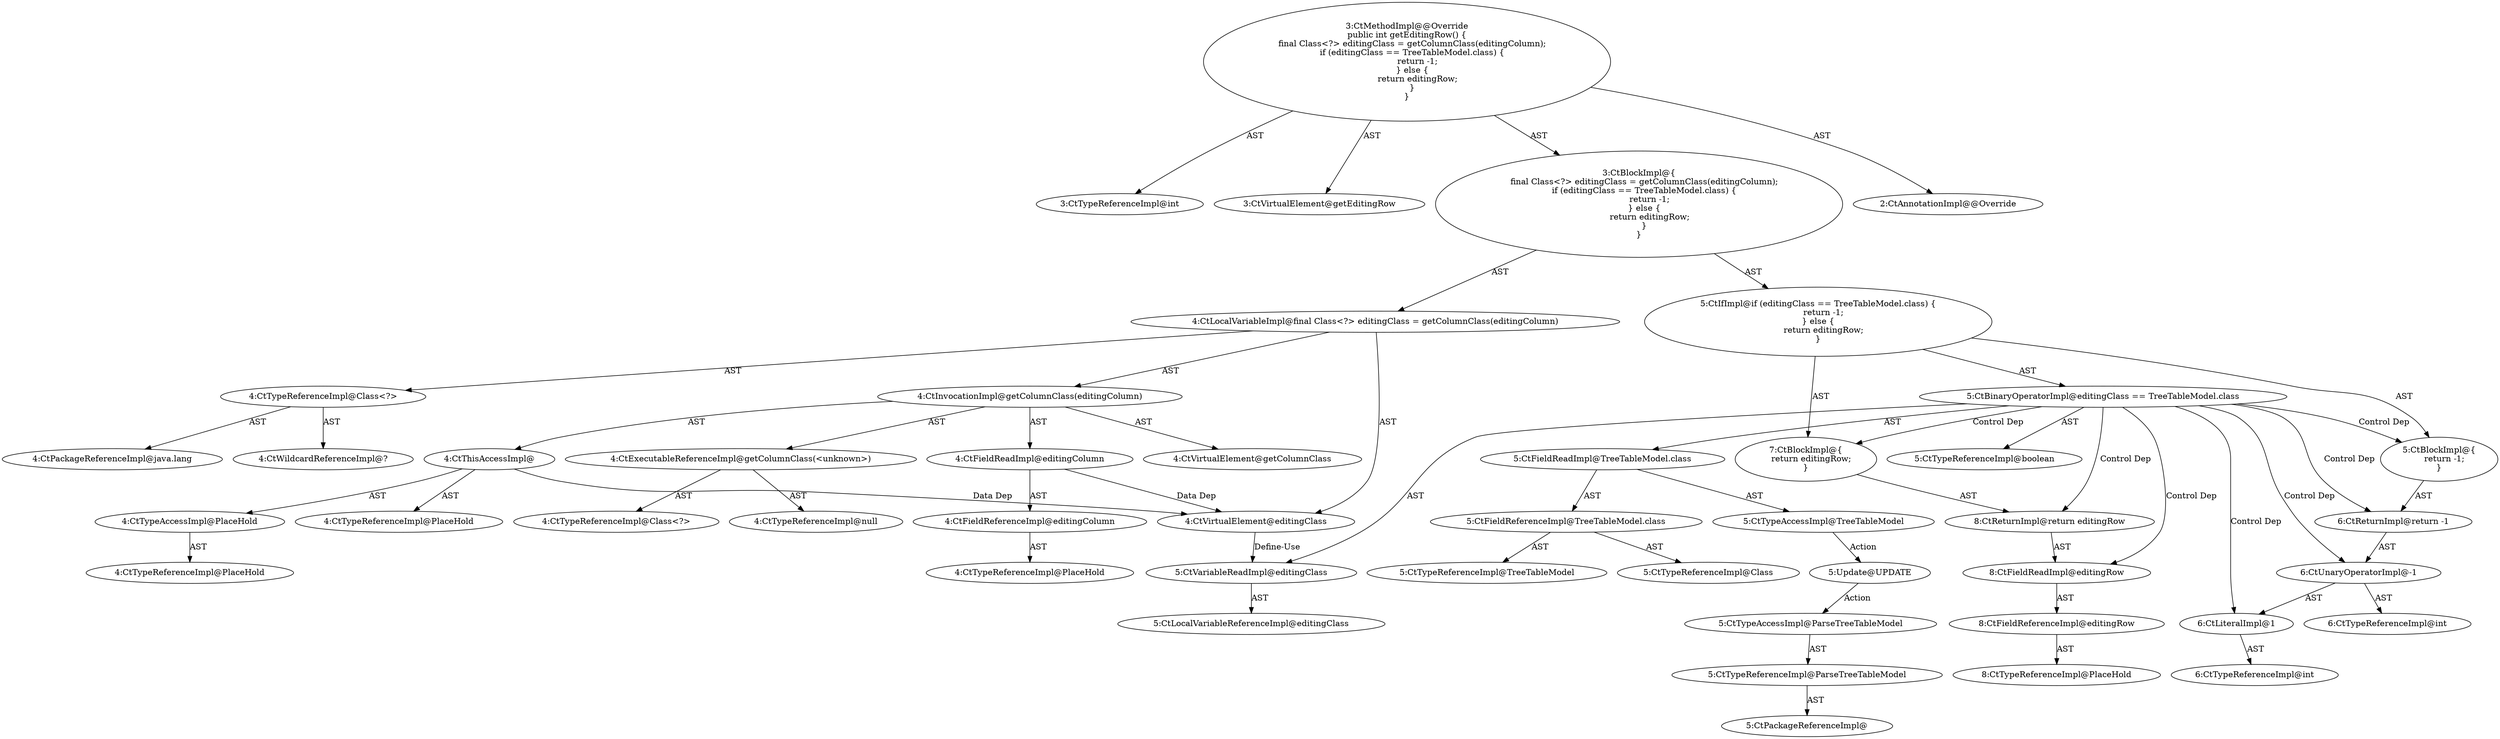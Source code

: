 digraph "getEditingRow#?" {
0 [label="3:CtTypeReferenceImpl@int" shape=ellipse]
1 [label="3:CtVirtualElement@getEditingRow" shape=ellipse]
2 [label="4:CtTypeReferenceImpl@Class<?>" shape=ellipse]
3 [label="4:CtPackageReferenceImpl@java.lang" shape=ellipse]
4 [label="4:CtWildcardReferenceImpl@?" shape=ellipse]
5 [label="4:CtExecutableReferenceImpl@getColumnClass(<unknown>)" shape=ellipse]
6 [label="4:CtTypeReferenceImpl@Class<?>" shape=ellipse]
7 [label="4:CtTypeReferenceImpl@null" shape=ellipse]
8 [label="4:CtVirtualElement@getColumnClass" shape=ellipse]
9 [label="4:CtTypeAccessImpl@PlaceHold" shape=ellipse]
10 [label="4:CtTypeReferenceImpl@PlaceHold" shape=ellipse]
11 [label="4:CtThisAccessImpl@" shape=ellipse]
12 [label="4:CtTypeReferenceImpl@PlaceHold" shape=ellipse]
13 [label="4:CtFieldReferenceImpl@editingColumn" shape=ellipse]
14 [label="4:CtTypeReferenceImpl@PlaceHold" shape=ellipse]
15 [label="4:CtFieldReadImpl@editingColumn" shape=ellipse]
16 [label="4:CtInvocationImpl@getColumnClass(editingColumn)" shape=ellipse]
17 [label="4:CtVirtualElement@editingClass" shape=ellipse]
18 [label="4:CtLocalVariableImpl@final Class<?> editingClass = getColumnClass(editingColumn)" shape=ellipse]
19 [label="5:CtVariableReadImpl@editingClass" shape=ellipse]
20 [label="5:CtLocalVariableReferenceImpl@editingClass" shape=ellipse]
21 [label="5:CtFieldReferenceImpl@TreeTableModel.class" shape=ellipse]
22 [label="5:CtTypeReferenceImpl@TreeTableModel" shape=ellipse]
23 [label="5:CtTypeReferenceImpl@Class" shape=ellipse]
24 [label="5:CtFieldReadImpl@TreeTableModel.class" shape=ellipse]
25 [label="5:CtTypeAccessImpl@TreeTableModel" shape=ellipse]
26 [label="5:CtBinaryOperatorImpl@editingClass == TreeTableModel.class" shape=ellipse]
27 [label="5:CtTypeReferenceImpl@boolean" shape=ellipse]
28 [label="6:CtLiteralImpl@1" shape=ellipse]
29 [label="6:CtTypeReferenceImpl@int" shape=ellipse]
30 [label="6:CtUnaryOperatorImpl@-1" shape=ellipse]
31 [label="6:CtTypeReferenceImpl@int" shape=ellipse]
32 [label="6:CtReturnImpl@return -1" shape=ellipse]
33 [label="5:CtBlockImpl@\{
    return -1;
\}" shape=ellipse]
34 [label="8:CtFieldReferenceImpl@editingRow" shape=ellipse]
35 [label="8:CtTypeReferenceImpl@PlaceHold" shape=ellipse]
36 [label="8:CtFieldReadImpl@editingRow" shape=ellipse]
37 [label="8:CtReturnImpl@return editingRow" shape=ellipse]
38 [label="7:CtBlockImpl@\{
    return editingRow;
\}" shape=ellipse]
39 [label="5:CtIfImpl@if (editingClass == TreeTableModel.class) \{
    return -1;
\} else \{
    return editingRow;
\}" shape=ellipse]
40 [label="3:CtBlockImpl@\{
    final Class<?> editingClass = getColumnClass(editingColumn);
    if (editingClass == TreeTableModel.class) \{
        return -1;
    \} else \{
        return editingRow;
    \}
\}" shape=ellipse]
41 [label="3:CtMethodImpl@@Override
public int getEditingRow() \{
    final Class<?> editingClass = getColumnClass(editingColumn);
    if (editingClass == TreeTableModel.class) \{
        return -1;
    \} else \{
        return editingRow;
    \}
\}" shape=ellipse]
42 [label="2:CtAnnotationImpl@@Override" shape=ellipse]
43 [label="5:Update@UPDATE" shape=ellipse]
44 [label="5:CtPackageReferenceImpl@" shape=ellipse]
45 [label="5:CtTypeReferenceImpl@ParseTreeTableModel" shape=ellipse]
46 [label="5:CtTypeAccessImpl@ParseTreeTableModel" shape=ellipse]
2 -> 3 [label="AST"];
2 -> 4 [label="AST"];
5 -> 6 [label="AST"];
5 -> 7 [label="AST"];
9 -> 10 [label="AST"];
11 -> 12 [label="AST"];
11 -> 9 [label="AST"];
11 -> 17 [label="Data Dep"];
13 -> 14 [label="AST"];
15 -> 13 [label="AST"];
15 -> 17 [label="Data Dep"];
16 -> 8 [label="AST"];
16 -> 11 [label="AST"];
16 -> 5 [label="AST"];
16 -> 15 [label="AST"];
17 -> 19 [label="Define-Use"];
18 -> 17 [label="AST"];
18 -> 2 [label="AST"];
18 -> 16 [label="AST"];
19 -> 20 [label="AST"];
21 -> 22 [label="AST"];
21 -> 23 [label="AST"];
24 -> 25 [label="AST"];
24 -> 21 [label="AST"];
25 -> 43 [label="Action"];
26 -> 27 [label="AST"];
26 -> 19 [label="AST"];
26 -> 24 [label="AST"];
26 -> 33 [label="Control Dep"];
26 -> 32 [label="Control Dep"];
26 -> 30 [label="Control Dep"];
26 -> 28 [label="Control Dep"];
26 -> 38 [label="Control Dep"];
26 -> 37 [label="Control Dep"];
26 -> 36 [label="Control Dep"];
28 -> 29 [label="AST"];
30 -> 31 [label="AST"];
30 -> 28 [label="AST"];
32 -> 30 [label="AST"];
33 -> 32 [label="AST"];
34 -> 35 [label="AST"];
36 -> 34 [label="AST"];
37 -> 36 [label="AST"];
38 -> 37 [label="AST"];
39 -> 26 [label="AST"];
39 -> 33 [label="AST"];
39 -> 38 [label="AST"];
40 -> 18 [label="AST"];
40 -> 39 [label="AST"];
41 -> 1 [label="AST"];
41 -> 42 [label="AST"];
41 -> 0 [label="AST"];
41 -> 40 [label="AST"];
43 -> 46 [label="Action"];
45 -> 44 [label="AST"];
46 -> 45 [label="AST"];
}